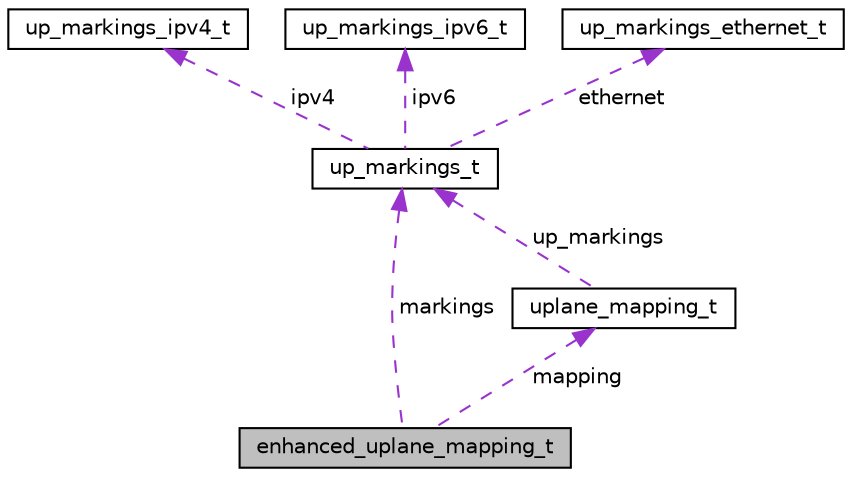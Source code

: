 digraph "enhanced_uplane_mapping_t"
{
 // LATEX_PDF_SIZE
  bgcolor="transparent";
  edge [fontname="Helvetica",fontsize="10",labelfontname="Helvetica",labelfontsize="10"];
  node [fontname="Helvetica",fontsize="10",shape=record];
  Node1 [label="enhanced_uplane_mapping_t",height=0.2,width=0.4,color="black", fillcolor="grey75", style="filled", fontcolor="black",tooltip=" "];
  Node2 -> Node1 [dir="back",color="darkorchid3",fontsize="10",style="dashed",label=" mapping" ,fontname="Helvetica"];
  Node2 [label="uplane_mapping_t",height=0.2,width=0.4,color="black",URL="$EvenstarProcessingElements_8h.html#structuplane__mapping__t",tooltip=" "];
  Node3 -> Node2 [dir="back",color="darkorchid3",fontsize="10",style="dashed",label=" up_markings" ,fontname="Helvetica"];
  Node3 [label="up_markings_t",height=0.2,width=0.4,color="black",URL="$EvenstarProcessingElements_8h.html#unionup__markings__t",tooltip=" "];
  Node4 -> Node3 [dir="back",color="darkorchid3",fontsize="10",style="dashed",label=" ipv4" ,fontname="Helvetica"];
  Node4 [label="up_markings_ipv4_t",height=0.2,width=0.4,color="black",URL="$EvenstarProcessingElements_8h.html#structup__markings__ipv4__t",tooltip=" "];
  Node5 -> Node3 [dir="back",color="darkorchid3",fontsize="10",style="dashed",label=" ipv6" ,fontname="Helvetica"];
  Node5 [label="up_markings_ipv6_t",height=0.2,width=0.4,color="black",URL="$EvenstarProcessingElements_8h.html#structup__markings__ipv6__t",tooltip=" "];
  Node6 -> Node3 [dir="back",color="darkorchid3",fontsize="10",style="dashed",label=" ethernet" ,fontname="Helvetica"];
  Node6 [label="up_markings_ethernet_t",height=0.2,width=0.4,color="black",URL="$EvenstarProcessingElements_8h.html#structup__markings__ethernet__t",tooltip=" "];
  Node3 -> Node1 [dir="back",color="darkorchid3",fontsize="10",style="dashed",label=" markings" ,fontname="Helvetica"];
}
